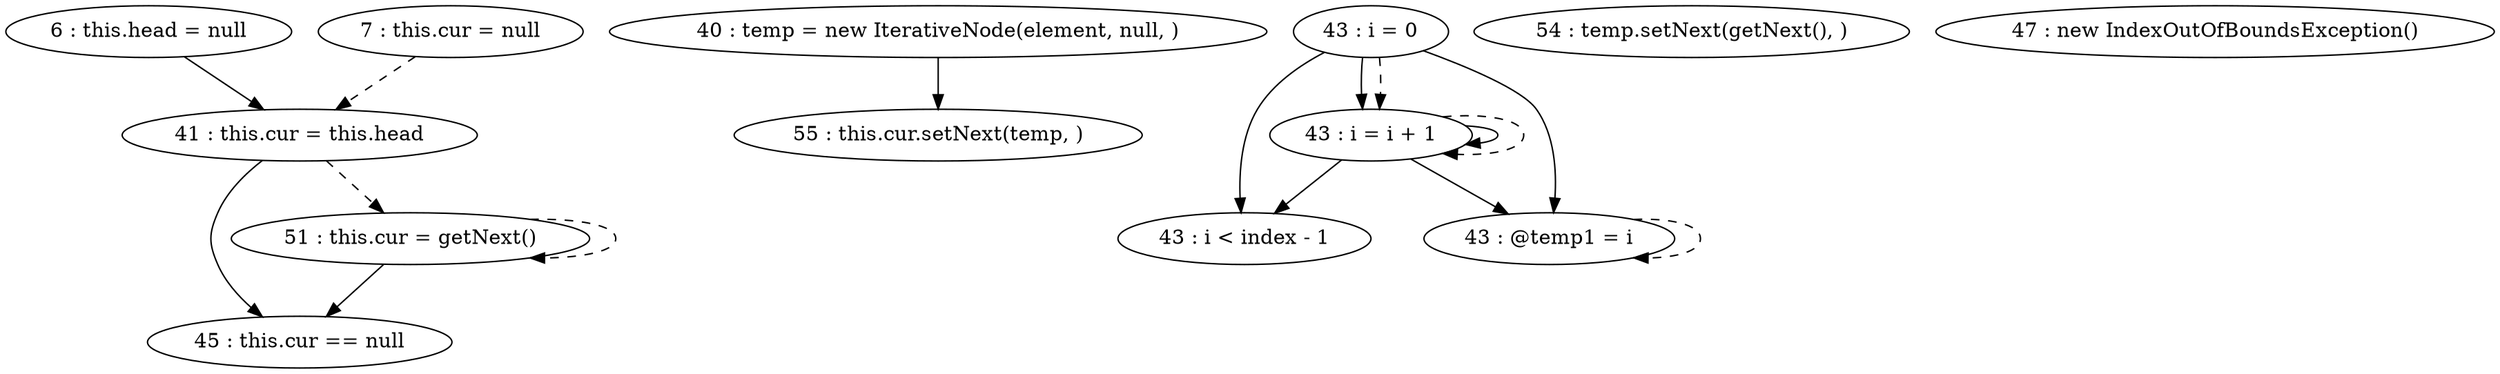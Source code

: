 digraph G {
"6 : this.head = null"
"6 : this.head = null" -> "41 : this.cur = this.head"
"7 : this.cur = null"
"7 : this.cur = null" -> "41 : this.cur = this.head" [style=dashed]
"40 : temp = new IterativeNode(element, null, )"
"40 : temp = new IterativeNode(element, null, )" -> "55 : this.cur.setNext(temp, )"
"41 : this.cur = this.head"
"41 : this.cur = this.head" -> "45 : this.cur == null"
"41 : this.cur = this.head" -> "51 : this.cur = getNext()" [style=dashed]
"43 : i = 0"
"43 : i = 0" -> "43 : i < index - 1"
"43 : i = 0" -> "43 : i = i + 1"
"43 : i = 0" -> "43 : @temp1 = i"
"43 : i = 0" -> "43 : i = i + 1" [style=dashed]
"43 : i < index - 1"
"45 : this.cur == null"
"54 : temp.setNext(getNext(), )"
"55 : this.cur.setNext(temp, )"
"47 : new IndexOutOfBoundsException()"
"51 : this.cur = getNext()"
"51 : this.cur = getNext()" -> "45 : this.cur == null"
"51 : this.cur = getNext()" -> "51 : this.cur = getNext()" [style=dashed]
"43 : @temp1 = i"
"43 : @temp1 = i" -> "43 : @temp1 = i" [style=dashed]
"43 : i = i + 1"
"43 : i = i + 1" -> "43 : i < index - 1"
"43 : i = i + 1" -> "43 : i = i + 1"
"43 : i = i + 1" -> "43 : @temp1 = i"
"43 : i = i + 1" -> "43 : i = i + 1" [style=dashed]
}